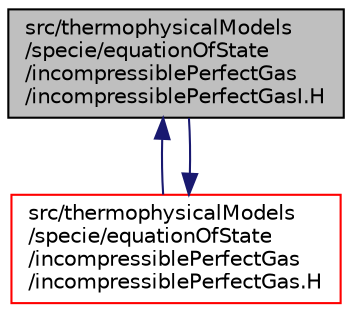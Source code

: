 digraph "src/thermophysicalModels/specie/equationOfState/incompressiblePerfectGas/incompressiblePerfectGasI.H"
{
  bgcolor="transparent";
  edge [fontname="Helvetica",fontsize="10",labelfontname="Helvetica",labelfontsize="10"];
  node [fontname="Helvetica",fontsize="10",shape=record];
  Node1 [label="src/thermophysicalModels\l/specie/equationOfState\l/incompressiblePerfectGas\l/incompressiblePerfectGasI.H",height=0.2,width=0.4,color="black", fillcolor="grey75", style="filled", fontcolor="black"];
  Node1 -> Node2 [dir="back",color="midnightblue",fontsize="10",style="solid",fontname="Helvetica"];
  Node2 [label="src/thermophysicalModels\l/specie/equationOfState\l/incompressiblePerfectGas\l/incompressiblePerfectGas.H",height=0.2,width=0.4,color="red",URL="$a10284.html"];
  Node2 -> Node1 [dir="back",color="midnightblue",fontsize="10",style="solid",fontname="Helvetica"];
}
